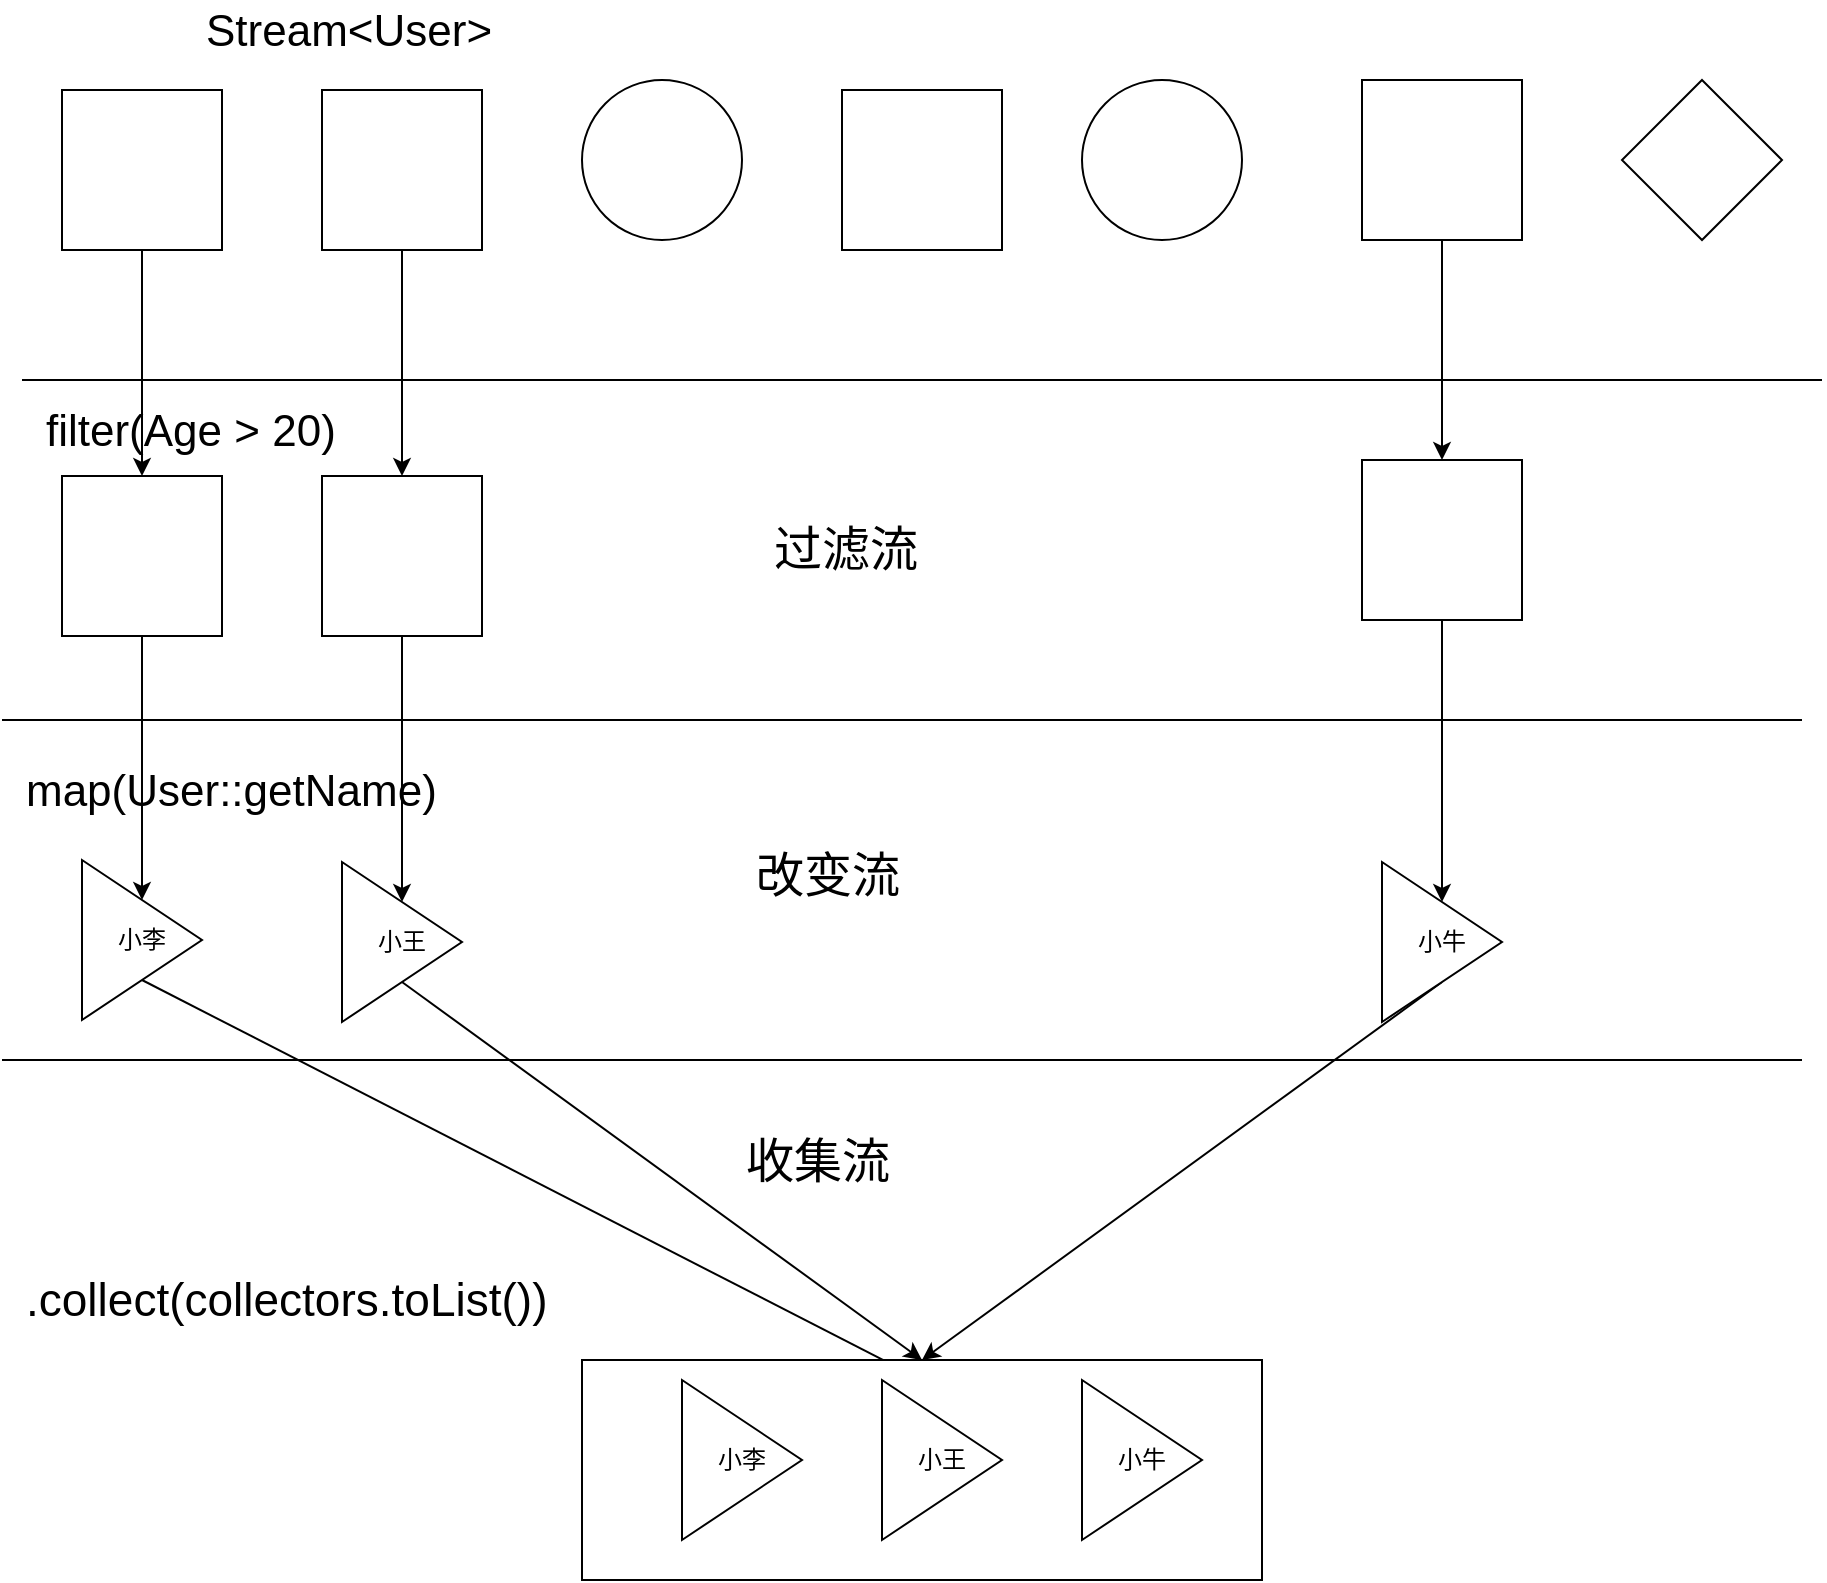 <mxfile version="11.1.2" type="github"><diagram id="8EnoJiuyn_7O593d9Ta_" name="第 1 页"><mxGraphModel dx="2249" dy="764" grid="1" gridSize="10" guides="1" tooltips="1" connect="1" arrows="1" fold="1" page="1" pageScale="1" pageWidth="827" pageHeight="1169" math="0" shadow="0"><root><mxCell id="0"/><mxCell id="1" parent="0"/><mxCell id="gM_fLWB4oZ31BZl4Q_UP-2" value="" style="ellipse;whiteSpace=wrap;html=1;aspect=fixed;" vertex="1" parent="1"><mxGeometry x="180" y="50" width="80" height="80" as="geometry"/></mxCell><mxCell id="gM_fLWB4oZ31BZl4Q_UP-3" value="" style="whiteSpace=wrap;html=1;aspect=fixed;" vertex="1" parent="1"><mxGeometry x="310" y="55" width="80" height="80" as="geometry"/></mxCell><mxCell id="gM_fLWB4oZ31BZl4Q_UP-4" value="" style="ellipse;whiteSpace=wrap;html=1;aspect=fixed;" vertex="1" parent="1"><mxGeometry x="430" y="50" width="80" height="80" as="geometry"/></mxCell><mxCell id="gM_fLWB4oZ31BZl4Q_UP-24" style="edgeStyle=orthogonalEdgeStyle;rounded=0;orthogonalLoop=1;jettySize=auto;html=1;exitX=0.5;exitY=1;exitDx=0;exitDy=0;" edge="1" parent="1" source="gM_fLWB4oZ31BZl4Q_UP-5" target="gM_fLWB4oZ31BZl4Q_UP-15"><mxGeometry relative="1" as="geometry"/></mxCell><mxCell id="gM_fLWB4oZ31BZl4Q_UP-5" value="" style="whiteSpace=wrap;html=1;aspect=fixed;" vertex="1" parent="1"><mxGeometry x="50" y="55" width="80" height="80" as="geometry"/></mxCell><mxCell id="gM_fLWB4oZ31BZl4Q_UP-25" style="edgeStyle=orthogonalEdgeStyle;rounded=0;orthogonalLoop=1;jettySize=auto;html=1;exitX=0.5;exitY=1;exitDx=0;exitDy=0;entryX=0.5;entryY=0;entryDx=0;entryDy=0;" edge="1" parent="1" source="gM_fLWB4oZ31BZl4Q_UP-6" target="gM_fLWB4oZ31BZl4Q_UP-16"><mxGeometry relative="1" as="geometry"/></mxCell><mxCell id="gM_fLWB4oZ31BZl4Q_UP-6" value="" style="whiteSpace=wrap;html=1;aspect=fixed;" vertex="1" parent="1"><mxGeometry x="570" y="50" width="80" height="80" as="geometry"/></mxCell><mxCell id="gM_fLWB4oZ31BZl4Q_UP-7" value="" style="rhombus;whiteSpace=wrap;html=1;" vertex="1" parent="1"><mxGeometry x="700" y="50" width="80" height="80" as="geometry"/></mxCell><mxCell id="gM_fLWB4oZ31BZl4Q_UP-8" value="" style="endArrow=none;html=1;" edge="1" parent="1"><mxGeometry width="50" height="50" relative="1" as="geometry"><mxPoint x="-100" y="200" as="sourcePoint"/><mxPoint x="800" y="200" as="targetPoint"/></mxGeometry></mxCell><mxCell id="gM_fLWB4oZ31BZl4Q_UP-23" style="edgeStyle=orthogonalEdgeStyle;rounded=0;orthogonalLoop=1;jettySize=auto;html=1;exitX=0.5;exitY=1;exitDx=0;exitDy=0;entryX=0.5;entryY=0;entryDx=0;entryDy=0;" edge="1" parent="1" source="gM_fLWB4oZ31BZl4Q_UP-9" target="gM_fLWB4oZ31BZl4Q_UP-13"><mxGeometry relative="1" as="geometry"/></mxCell><mxCell id="gM_fLWB4oZ31BZl4Q_UP-9" value="" style="whiteSpace=wrap;html=1;aspect=fixed;" vertex="1" parent="1"><mxGeometry x="-80" y="55" width="80" height="80" as="geometry"/></mxCell><mxCell id="gM_fLWB4oZ31BZl4Q_UP-10" value="" style="endArrow=none;html=1;" edge="1" parent="1"><mxGeometry width="50" height="50" relative="1" as="geometry"><mxPoint x="-110" y="370" as="sourcePoint"/><mxPoint x="790" y="370" as="targetPoint"/></mxGeometry></mxCell><mxCell id="gM_fLWB4oZ31BZl4Q_UP-11" value="&lt;font style=&quot;font-size: 22px&quot;&gt;filter(Age &amp;gt; 20)&lt;/font&gt;" style="text;html=1;resizable=0;points=[];autosize=1;align=left;verticalAlign=top;spacingTop=-4;" vertex="1" parent="1"><mxGeometry x="-90" y="210" width="160" height="20" as="geometry"/></mxCell><mxCell id="gM_fLWB4oZ31BZl4Q_UP-12" value="&lt;span style=&quot;font-size: 22px&quot;&gt;Stream&amp;lt;User&amp;gt;&lt;/span&gt;" style="text;html=1;resizable=0;points=[];autosize=1;align=left;verticalAlign=top;spacingTop=-4;" vertex="1" parent="1"><mxGeometry x="-10" y="10" width="160" height="20" as="geometry"/></mxCell><mxCell id="gM_fLWB4oZ31BZl4Q_UP-26" style="edgeStyle=orthogonalEdgeStyle;rounded=0;orthogonalLoop=1;jettySize=auto;html=1;exitX=0.5;exitY=1;exitDx=0;exitDy=0;" edge="1" parent="1" source="gM_fLWB4oZ31BZl4Q_UP-13" target="gM_fLWB4oZ31BZl4Q_UP-18"><mxGeometry relative="1" as="geometry"/></mxCell><mxCell id="gM_fLWB4oZ31BZl4Q_UP-13" value="" style="whiteSpace=wrap;html=1;aspect=fixed;" vertex="1" parent="1"><mxGeometry x="-80" y="248" width="80" height="80" as="geometry"/></mxCell><mxCell id="gM_fLWB4oZ31BZl4Q_UP-27" style="edgeStyle=orthogonalEdgeStyle;rounded=0;orthogonalLoop=1;jettySize=auto;html=1;exitX=0.5;exitY=1;exitDx=0;exitDy=0;entryX=0.5;entryY=0;entryDx=0;entryDy=0;" edge="1" parent="1" source="gM_fLWB4oZ31BZl4Q_UP-15" target="gM_fLWB4oZ31BZl4Q_UP-19"><mxGeometry relative="1" as="geometry"/></mxCell><mxCell id="gM_fLWB4oZ31BZl4Q_UP-15" value="" style="whiteSpace=wrap;html=1;aspect=fixed;" vertex="1" parent="1"><mxGeometry x="50" y="248" width="80" height="80" as="geometry"/></mxCell><mxCell id="gM_fLWB4oZ31BZl4Q_UP-28" style="edgeStyle=orthogonalEdgeStyle;rounded=0;orthogonalLoop=1;jettySize=auto;html=1;exitX=0.5;exitY=1;exitDx=0;exitDy=0;entryX=0.5;entryY=0;entryDx=0;entryDy=0;" edge="1" parent="1" source="gM_fLWB4oZ31BZl4Q_UP-16" target="gM_fLWB4oZ31BZl4Q_UP-20"><mxGeometry relative="1" as="geometry"/></mxCell><mxCell id="gM_fLWB4oZ31BZl4Q_UP-16" value="" style="whiteSpace=wrap;html=1;aspect=fixed;" vertex="1" parent="1"><mxGeometry x="570" y="240" width="80" height="80" as="geometry"/></mxCell><mxCell id="gM_fLWB4oZ31BZl4Q_UP-17" value="" style="endArrow=none;html=1;" edge="1" parent="1"><mxGeometry width="50" height="50" relative="1" as="geometry"><mxPoint x="-110" y="540" as="sourcePoint"/><mxPoint x="790" y="540" as="targetPoint"/></mxGeometry></mxCell><mxCell id="gM_fLWB4oZ31BZl4Q_UP-37" style="rounded=0;orthogonalLoop=1;jettySize=auto;html=1;exitX=0.5;exitY=1;exitDx=0;exitDy=0;" edge="1" parent="1" source="gM_fLWB4oZ31BZl4Q_UP-18"><mxGeometry relative="1" as="geometry"><mxPoint x="350" y="700" as="targetPoint"/></mxGeometry></mxCell><mxCell id="gM_fLWB4oZ31BZl4Q_UP-18" value="小李" style="triangle;whiteSpace=wrap;html=1;" vertex="1" parent="1"><mxGeometry x="-70" y="440" width="60" height="80" as="geometry"/></mxCell><mxCell id="gM_fLWB4oZ31BZl4Q_UP-38" style="edgeStyle=none;rounded=0;orthogonalLoop=1;jettySize=auto;html=1;exitX=0.5;exitY=1;exitDx=0;exitDy=0;entryX=0.5;entryY=0;entryDx=0;entryDy=0;" edge="1" parent="1" source="gM_fLWB4oZ31BZl4Q_UP-19" target="gM_fLWB4oZ31BZl4Q_UP-29"><mxGeometry relative="1" as="geometry"/></mxCell><mxCell id="gM_fLWB4oZ31BZl4Q_UP-19" value="小王" style="triangle;whiteSpace=wrap;html=1;" vertex="1" parent="1"><mxGeometry x="60" y="441" width="60" height="80" as="geometry"/></mxCell><mxCell id="gM_fLWB4oZ31BZl4Q_UP-39" style="edgeStyle=none;rounded=0;orthogonalLoop=1;jettySize=auto;html=1;exitX=0.5;exitY=1;exitDx=0;exitDy=0;entryX=0.5;entryY=0;entryDx=0;entryDy=0;" edge="1" parent="1" source="gM_fLWB4oZ31BZl4Q_UP-20" target="gM_fLWB4oZ31BZl4Q_UP-29"><mxGeometry relative="1" as="geometry"/></mxCell><mxCell id="gM_fLWB4oZ31BZl4Q_UP-20" value="小牛" style="triangle;whiteSpace=wrap;html=1;" vertex="1" parent="1"><mxGeometry x="580" y="441" width="60" height="80" as="geometry"/></mxCell><mxCell id="gM_fLWB4oZ31BZl4Q_UP-22" value="&lt;font style=&quot;font-size: 22px&quot;&gt;map(User::getName)&lt;/font&gt;" style="text;html=1;resizable=0;points=[];autosize=1;align=left;verticalAlign=top;spacingTop=-4;" vertex="1" parent="1"><mxGeometry x="-100" y="390" width="220" height="20" as="geometry"/></mxCell><mxCell id="gM_fLWB4oZ31BZl4Q_UP-29" value="" style="rounded=0;whiteSpace=wrap;html=1;" vertex="1" parent="1"><mxGeometry x="180" y="690" width="340" height="110" as="geometry"/></mxCell><mxCell id="gM_fLWB4oZ31BZl4Q_UP-33" value="小李" style="triangle;whiteSpace=wrap;html=1;" vertex="1" parent="1"><mxGeometry x="230" y="700" width="60" height="80" as="geometry"/></mxCell><mxCell id="gM_fLWB4oZ31BZl4Q_UP-34" value="小王" style="triangle;whiteSpace=wrap;html=1;" vertex="1" parent="1"><mxGeometry x="330" y="700" width="60" height="80" as="geometry"/></mxCell><mxCell id="gM_fLWB4oZ31BZl4Q_UP-35" value="小牛" style="triangle;whiteSpace=wrap;html=1;" vertex="1" parent="1"><mxGeometry x="430" y="700" width="60" height="80" as="geometry"/></mxCell><mxCell id="gM_fLWB4oZ31BZl4Q_UP-41" value="&lt;font style=&quot;font-size: 23px&quot;&gt;.collect(collectors.toList())&lt;/font&gt;" style="text;html=1;resizable=0;points=[];autosize=1;align=left;verticalAlign=top;spacingTop=-4;" vertex="1" parent="1"><mxGeometry x="-100" y="644" width="280" height="20" as="geometry"/></mxCell><mxCell id="gM_fLWB4oZ31BZl4Q_UP-42" value="&lt;font style=&quot;font-size: 24px&quot;&gt;过滤流&lt;/font&gt;" style="text;html=1;resizable=0;points=[];autosize=1;align=left;verticalAlign=top;spacingTop=-4;" vertex="1" parent="1"><mxGeometry x="274" y="268" width="90" height="20" as="geometry"/></mxCell><mxCell id="gM_fLWB4oZ31BZl4Q_UP-43" value="&lt;font style=&quot;font-size: 24px&quot;&gt;改变流&lt;/font&gt;" style="text;html=1;resizable=0;points=[];autosize=1;align=left;verticalAlign=top;spacingTop=-4;" vertex="1" parent="1"><mxGeometry x="265" y="431" width="90" height="20" as="geometry"/></mxCell><mxCell id="gM_fLWB4oZ31BZl4Q_UP-44" value="&lt;span style=&quot;font-size: 24px&quot;&gt;收集流&lt;/span&gt;" style="text;html=1;resizable=0;points=[];autosize=1;align=left;verticalAlign=top;spacingTop=-4;" vertex="1" parent="1"><mxGeometry x="260" y="574" width="90" height="20" as="geometry"/></mxCell></root></mxGraphModel></diagram></mxfile>